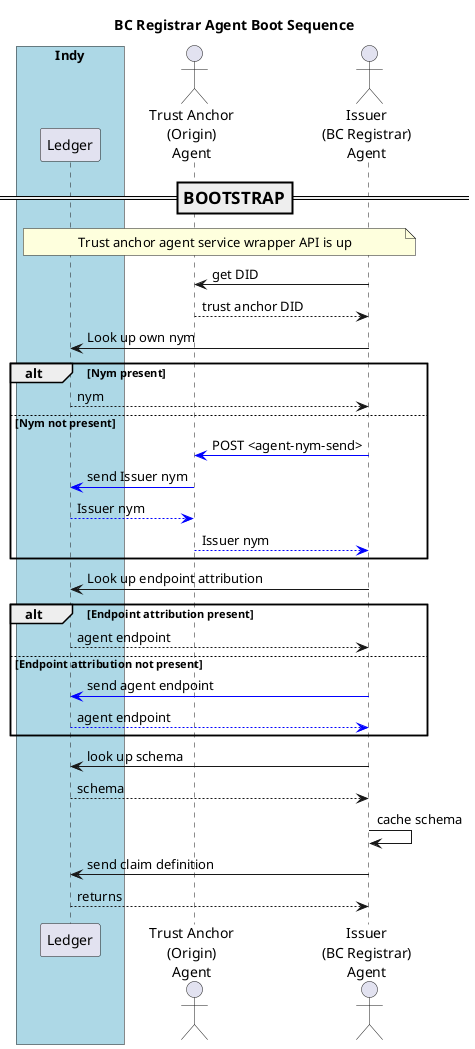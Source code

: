 @startuml
/'
Copyright 2017 Government of Canada - Public Services and Procurement Canada - buyandsell.gc.ca

Licensed under the Apache License, Version 2.0 (the "License");
you may not use this file except in compliance with the License.
You may obtain a copy of the License at

http://www.apache.org/licenses/LICENSE-2.0

Unless required by applicable law or agreed to in writing, software
distributed under the License is distributed on an "AS IS" BASIS,
WITHOUT WARRANTIES OR CONDITIONS OF ANY KIND, either express or implied.
See the License for the specific language governing permissions and
limitations under the License.
'/

skinparam ParticipantPadding 20
skinparam BaloxPadding 20

title BC Registrar Agent Boot Sequence


box "Indy" #LightBlue
    participant "Ledger" as ledger
endbox
actor "Trust Anchor\n(Origin)\nAgent" as tag
actor "Issuer\n(BC Registrar)\nAgent" as bcrag

=== BOOTSTRAP ==
note over ledger, bcrag
Trust anchor agent service wrapper API is up
endnote

bcrag -> tag: get DID
tag --> bcrag: trust anchor DID

bcrag -> ledger: Look up own nym
alt Nym present
    ledger --> bcrag: nym
else Nym not present
    bcrag -[#blue]> tag: POST <agent-nym-send>
    tag -[#blue]> ledger: send Issuer nym
    ledger --[#blue]> tag: Issuer nym
    tag --[#blue]> bcrag: Issuer nym
end

bcrag -> ledger: Look up endpoint attribution
alt Endpoint attribution present
    ledger --> bcrag: agent endpoint
else Endpoint attribution not present
    bcrag -[#blue]> ledger: send agent endpoint
    ledger --[#blue]> bcrag: agent endpoint
end

bcrag -> ledger: look up schema
ledger --> bcrag: schema
bcrag -> bcrag: cache schema

bcrag -> ledger: send claim definition
ledger --> bcrag: returns

@enduml
